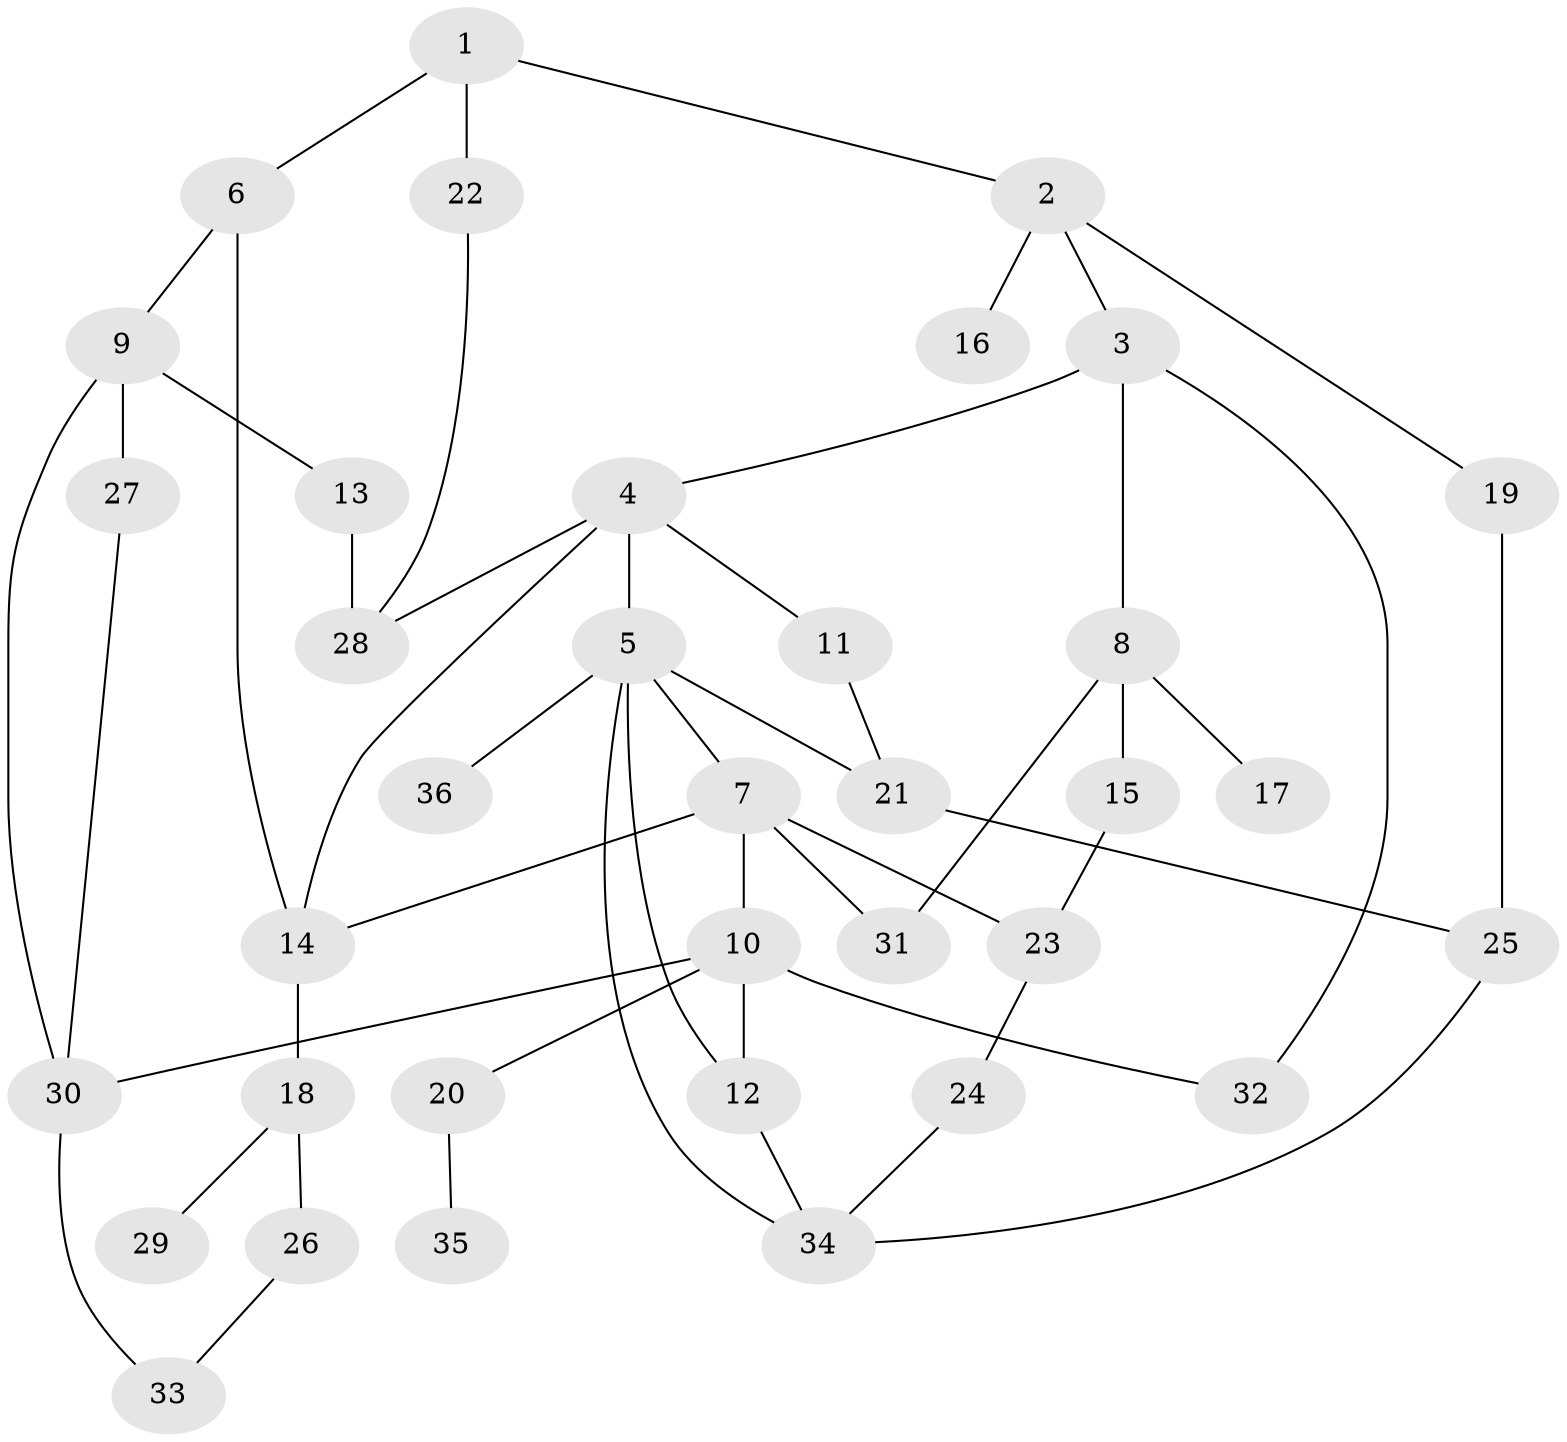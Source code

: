 // original degree distribution, {3: 0.2535211267605634, 4: 0.056338028169014086, 6: 0.028169014084507043, 5: 0.056338028169014086, 2: 0.4084507042253521, 1: 0.19718309859154928}
// Generated by graph-tools (version 1.1) at 2025/34/03/09/25 02:34:24]
// undirected, 36 vertices, 51 edges
graph export_dot {
graph [start="1"]
  node [color=gray90,style=filled];
  1;
  2;
  3;
  4;
  5;
  6;
  7;
  8;
  9;
  10;
  11;
  12;
  13;
  14;
  15;
  16;
  17;
  18;
  19;
  20;
  21;
  22;
  23;
  24;
  25;
  26;
  27;
  28;
  29;
  30;
  31;
  32;
  33;
  34;
  35;
  36;
  1 -- 2 [weight=1.0];
  1 -- 6 [weight=1.0];
  1 -- 22 [weight=1.0];
  2 -- 3 [weight=1.0];
  2 -- 16 [weight=1.0];
  2 -- 19 [weight=1.0];
  3 -- 4 [weight=1.0];
  3 -- 8 [weight=1.0];
  3 -- 32 [weight=1.0];
  4 -- 5 [weight=1.0];
  4 -- 11 [weight=1.0];
  4 -- 14 [weight=1.0];
  4 -- 28 [weight=1.0];
  5 -- 7 [weight=1.0];
  5 -- 12 [weight=1.0];
  5 -- 21 [weight=1.0];
  5 -- 34 [weight=1.0];
  5 -- 36 [weight=1.0];
  6 -- 9 [weight=1.0];
  6 -- 14 [weight=1.0];
  7 -- 10 [weight=1.0];
  7 -- 14 [weight=1.0];
  7 -- 23 [weight=1.0];
  7 -- 31 [weight=1.0];
  8 -- 15 [weight=1.0];
  8 -- 17 [weight=1.0];
  8 -- 31 [weight=1.0];
  9 -- 13 [weight=1.0];
  9 -- 27 [weight=1.0];
  9 -- 30 [weight=1.0];
  10 -- 12 [weight=1.0];
  10 -- 20 [weight=1.0];
  10 -- 30 [weight=1.0];
  10 -- 32 [weight=1.0];
  11 -- 21 [weight=1.0];
  12 -- 34 [weight=1.0];
  13 -- 28 [weight=1.0];
  14 -- 18 [weight=2.0];
  15 -- 23 [weight=1.0];
  18 -- 26 [weight=1.0];
  18 -- 29 [weight=1.0];
  19 -- 25 [weight=1.0];
  20 -- 35 [weight=1.0];
  21 -- 25 [weight=1.0];
  22 -- 28 [weight=1.0];
  23 -- 24 [weight=1.0];
  24 -- 34 [weight=1.0];
  25 -- 34 [weight=1.0];
  26 -- 33 [weight=1.0];
  27 -- 30 [weight=1.0];
  30 -- 33 [weight=1.0];
}
